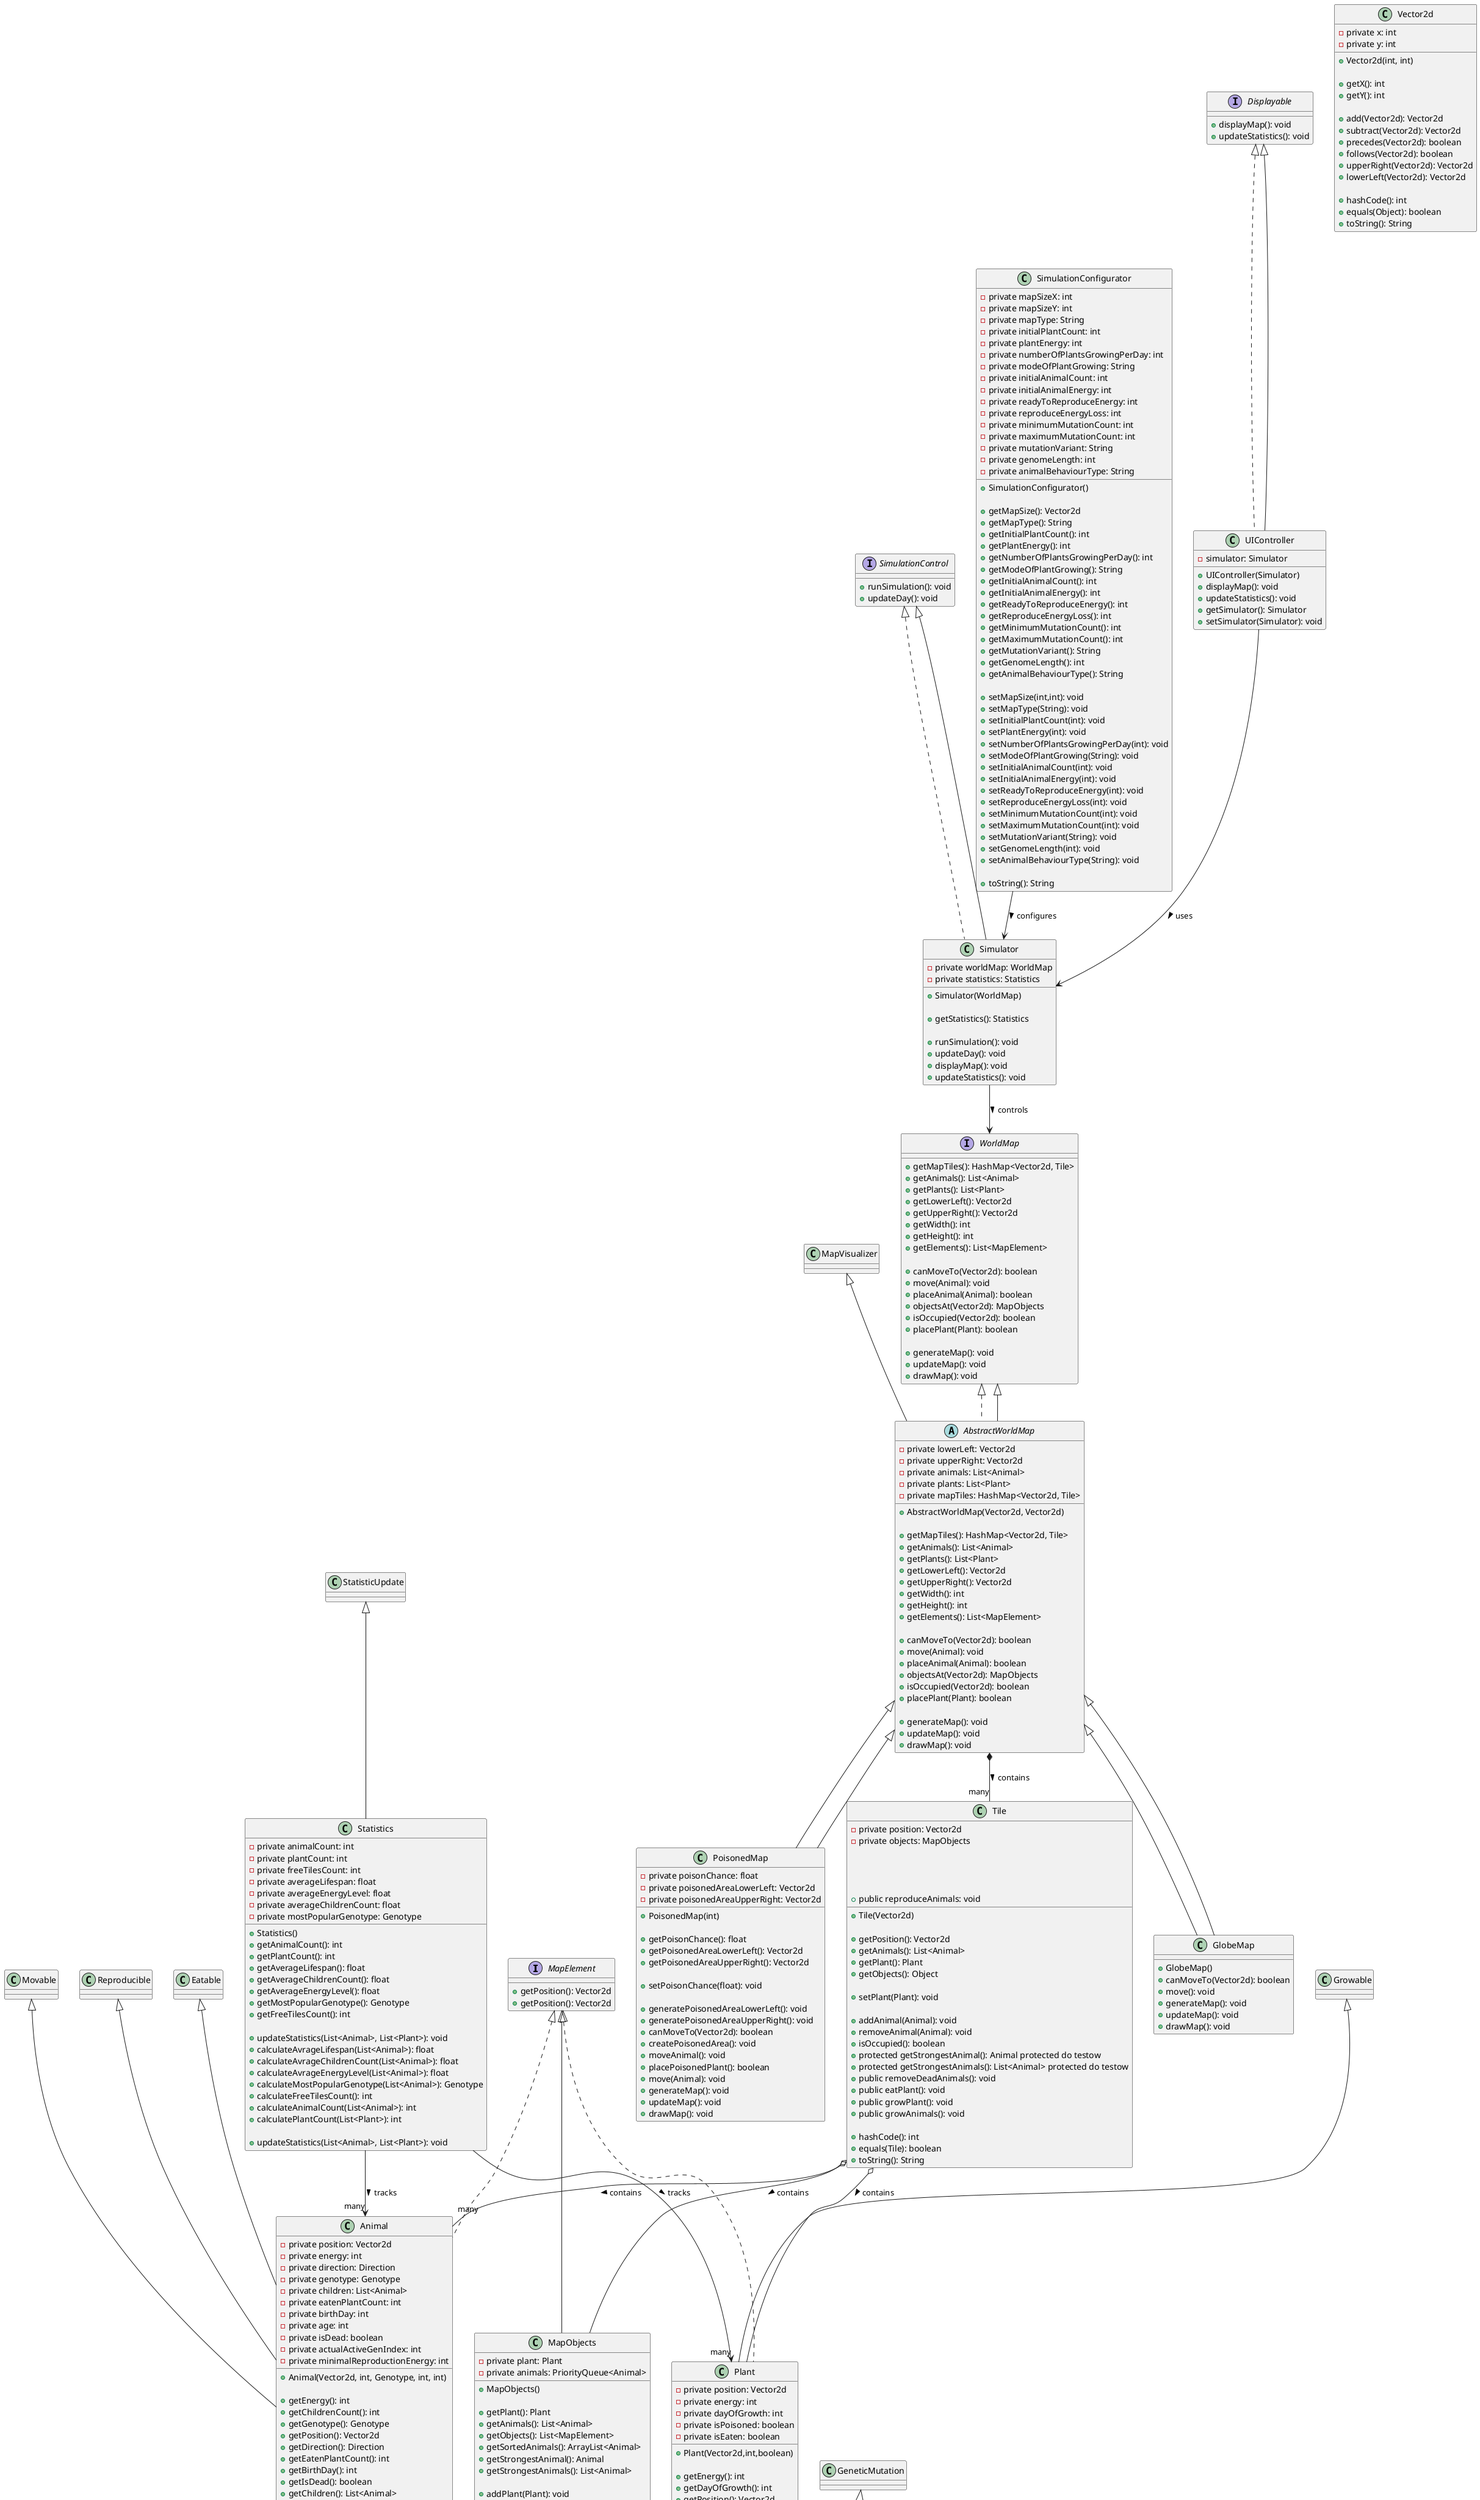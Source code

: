 @startuml

interface MapElement {
    + getPosition(): Vector2d
}

interface SimulationControl {
    + runSimulation(): void
    + updateDay(): void
}

interface Displayable {
    + displayMap(): void
    + updateStatistics(): void
}

interface MapElement {
    + getPosition(): Vector2d
}

interface WorldMap {
    + getMapTiles(): HashMap<Vector2d, Tile>
    + getAnimals(): List<Animal>
    + getPlants(): List<Plant>
    + getLowerLeft(): Vector2d
    + getUpperRight(): Vector2d
    + getWidth(): int
    + getHeight(): int
    + getElements(): List<MapElement>

    + canMoveTo(Vector2d): boolean
    + move(Animal): void
    + placeAnimal(Animal): boolean
    + objectsAt(Vector2d): MapObjects
    + isOccupied(Vector2d): boolean
    + placePlant(Plant): boolean

    + generateMap(): void
    + updateMap(): void
    + drawMap(): void
}

enum Direction {
    NORTH, NORTHEAST, EAST, SOUTHEAST, SOUTH, SOUTHWEST, WEST, NORTHWEST
    + getRandomDirection(): Direction
    + getDirectionName(int): Direction
    + getDirectionIndex(Direction): int
    + toUnitVector(): Vector2d
}

class Vector2d {
    - private x: int
    - private y: int

    + Vector2d(int, int)

    + getX(): int
    + getY(): int

    + add(Vector2d): Vector2d
    + subtract(Vector2d): Vector2d
    + precedes(Vector2d): boolean
    + follows(Vector2d): boolean
    + upperRight(Vector2d): Vector2d
    + lowerLeft(Vector2d): Vector2d

    + hashCode(): int
    + equals(Object): boolean
    + toString(): String
}

class MapObjects{
    - private plant: Plant
    - private animals: PriorityQueue<Animal>

    + MapObjects()

    + getPlant(): Plant
    + getAnimals(): List<Animal>
    + getObjects(): List<MapElement>
    + getSortedAnimals(): ArrayList<Animal>
    + getStrongestAnimal(): Animal
    + getStrongestAnimals(): List<Animal>

    + addPlant(Plant): void
    + removePlant(): void
    + addAnimal(Animal): void
    + removeAnimal(Animal): void
    + removeDeadAnimals(): void
    + isOccupied(): boolean

    +growPlant(): void
    +growAnimals(): void

    + toString(): String
}

class Genotype {
    - private genes: List<Integer>

    + Genotype(List<Integer>)

    + getGenes(): List<Integer>
    + getGenomeLength(): int
    + getGene(int): int

    + mutate(): void
    + mixGenotypes(): Genotype

    + hashCode(): int
    + equals(Object): boolean
    + toString(): String
}

' Klasa reprezentująca zwierzę'
class Animal implements MapElement {
    - private position: Vector2d
    - private energy: int
    - private direction: Direction
    - private genotype: Genotype
    - private children: List<Animal>
    - private eatenPlantCount: int
    - private birthDay: int
    - private age: int
    - private isDead: boolean
    - private actualActiveGenIndex: int
    - private minimalReproductionEnergy: int

    + Animal(Vector2d, int, Genotype, int, int)

    + getEnergy(): int
    + getChildrenCount(): int
    + getGenotype(): Genotype
    + getPosition(): Vector2d
    + getDirection(): Direction
    + getEatenPlantCount(): int
    + getBirthDay(): int
    + getIsDead(): boolean
    + getChildren(): List<Animal>
    + getDescendantCount(): int
    + getAge(): int
    + getActualActiveGenIndex(): int
    + getMinimalReproductionEnergy(): int
    + getNextGene(): int

    + setActiveGenIndex(int): void
    + setEnergy(int): void

    + canReproduce(): boolean
    + move(Direction, Vector2d): void
    + eat(Plant): void
    + addChild(Animal): void
    + reproduce(Animal, int, int): Animal
    + die(): void
    + grow(): void

    + hashCode(): int
    + equals(Object): boolean
    + toString(): String
}

' Klasa reprezentująca roślinę
class Plant implements MapElement {
    - private position: Vector2d
    - private energy: int
    - private dayOfGrowth: int
    - private isPoisoned: boolean
    - private isEaten: boolean

    + Plant(Vector2d,int,boolean)

    + getEnergy(): int
    + getDayOfGrowth(): int
    + getPosition(): Vector2d
    + getIsPoisoned(): boolean
    + getIsEaten(): boolean

    + setIsEaten(): void
    + grow(): void

    + toString(): String
}

' Klasa reprezentująca pojedyncze pole na mapie'
class Tile {
    - private position: Vector2d
    - private objects: MapObjects

    'konstruktor przyjmuje pozycje'
    + Tile(Vector2d)

    + getPosition(): Vector2d
    + getAnimals(): List<Animal>
    + getPlant(): Plant
    + getObjects(): Object

    + setPlant(Plant): void

    + addAnimal(Animal): void
    + removeAnimal(Animal): void
    + isOccupied(): boolean
    + protected getStrongestAnimal(): Animal protected do testow
    + protected getStrongestAnimals(): List<Animal> protected do testow
    + public removeDeadAnimals(): void
    + public eatPlant(): void
    + public reproduceAnimals: void
    + public growPlant(): void
    + public growAnimals(): void

    + hashCode(): int
    + equals(Tile): boolean
    + toString(): String
}


' Klasa abstrakcyjna reprezentująca mapę świata gry
abstract class AbstractWorldMap implements WorldMap{
    - private lowerLeft: Vector2d
    - private upperRight: Vector2d
    - private animals: List<Animal>
    - private plants: List<Plant>
    - private mapTiles: HashMap<Vector2d, Tile>

    'konstruktor przyjmuje pozycje lewego dolnego i prawego górnego rogu mapy'
    + AbstractWorldMap(Vector2d, Vector2d)

    + getMapTiles(): HashMap<Vector2d, Tile>
    + getAnimals(): List<Animal>
    + getPlants(): List<Plant>
    + getLowerLeft(): Vector2d
    + getUpperRight(): Vector2d
    + getWidth(): int
    + getHeight(): int
    + getElements(): List<MapElement>

    + canMoveTo(Vector2d): boolean
    + move(Animal): void
    + placeAnimal(Animal): boolean
    + objectsAt(Vector2d): MapObjects
    + isOccupied(Vector2d): boolean
    + placePlant(Plant): boolean

    + generateMap(): void
    + updateMap(): void
    + drawMap(): void
}


' Klasa reprezentująca mapę świata gry w ksztalcie walca
class GlobeMap extends AbstractWorldMap {
    + GlobeMap()
    + canMoveTo(Vector2d): boolean
    + move(): void
    + generateMap(): void
    + updateMap(): void
    + drawMap(): void
}

' Klasa reprezentująca mapę świata gry z zatrutymi owocami
class PoisonedMap extends AbstractWorldMap {
    - private poisonChance: float
    - private poisonedAreaLowerLeft: Vector2d
    - private poisonedAreaUpperRight: Vector2d

    'konstrukor przyjmuje rozmiar zatrutego fragmentu mapy'
    + PoisonedMap(int)

    + getPoisonChance(): float
    + getPoisonedAreaLowerLeft(): Vector2d
    + getPoisonedAreaUpperRight(): Vector2d

    + setPoisonChance(float): void

    + generatePoisonedAreaLowerLeft(): void
    + generatePoisonedAreaUpperRight(): void
    + canMoveTo(Vector2d): boolean
    + createPoisonedArea(): void
    + moveAnimal(): void
    + placePoisonedPlant(): boolean
    + move(Animal): void
    + generateMap(): void
    + updateMap(): void
    + drawMap(): void
}

' Klasa do przechowywania statystyk symulacji
class Statistics{
    - private animalCount: int
    - private plantCount: int
    - private freeTilesCount: int
    - private averageLifespan: float
    - private averageEnergyLevel: float
    - private averageChildrenCount: float
    - private mostPopularGenotype: Genotype

    + Statistics()
    + getAnimalCount(): int
    + getPlantCount(): int
    + getAverageLifespan(): float
    + getAverageChildrenCount(): float
    + getAverageEnergyLevel(): float
    + getMostPopularGenotype(): Genotype
    + getFreeTilesCount(): int

    + updateStatistics(List<Animal>, List<Plant>): void
    + calculateAvrageLifespan(List<Animal>): float
    + calculateAvrageChildrenCount(List<Animal>): float
    + calculateAvrageEnergyLevel(List<Animal>): float
    + calculateMostPopularGenotype(List<Animal>): Genotype
    + calculateFreeTilesCount(): int
    + calculateAnimalCount(List<Animal>): int
    + calculatePlantCount(List<Plant>): int

    + updateStatistics(List<Animal>, List<Plant>): void
}


' Klasa symulatora zarządzająca symulacją
class Simulator implements SimulationControl {
    - private worldMap: WorldMap
    - private statistics: Statistics

    + Simulator(WorldMap)

    + getStatistics(): Statistics

    + runSimulation(): void
    + updateDay(): void
    + displayMap(): void
    + updateStatistics(): void
}

' Klasa do konfiguracji symulacji
class SimulationConfigurator {
    - private mapSizeX: int
    - private mapSizeY: int
    - private mapType: String
    - private initialPlantCount: int
    - private plantEnergy: int
    - private numberOfPlantsGrowingPerDay: int
    - private modeOfPlantGrowing: String
    - private initialAnimalCount: int
    - private initialAnimalEnergy: int
    - private readyToReproduceEnergy: int
    - private reproduceEnergyLoss: int
    - private minimumMutationCount: int
    - private maximumMutationCount: int
    - private mutationVariant: String
    - private genomeLength: int
    - private animalBehaviourType: String

    + SimulationConfigurator()

    + getMapSize(): Vector2d
    + getMapType(): String
    + getInitialPlantCount(): int
    + getPlantEnergy(): int
    + getNumberOfPlantsGrowingPerDay(): int
    + getModeOfPlantGrowing(): String
    + getInitialAnimalCount(): int
    + getInitialAnimalEnergy(): int
    + getReadyToReproduceEnergy(): int
    + getReproduceEnergyLoss(): int
    + getMinimumMutationCount(): int
    + getMaximumMutationCount(): int
    + getMutationVariant(): String
    + getGenomeLength(): int
    + getAnimalBehaviourType(): String

    + setMapSize(int,int): void
    + setMapType(String): void
    + setInitialPlantCount(int): void
    + setPlantEnergy(int): void
    + setNumberOfPlantsGrowingPerDay(int): void
    + setModeOfPlantGrowing(String): void
    + setInitialAnimalCount(int): void
    + setInitialAnimalEnergy(int): void
    + setReadyToReproduceEnergy(int): void
    + setReproduceEnergyLoss(int): void
    + setMinimumMutationCount(int): void
    + setMaximumMutationCount(int): void
    + setMutationVariant(String): void
    + setGenomeLength(int): void
    + setAnimalBehaviourType(String): void

    + toString(): String
}

' Kontroler UI TUTAJ NIE UMIEM NIC
class UIController implements Displayable {
    - simulator: Simulator

    + UIController(Simulator)
    + displayMap(): void
    + updateStatistics(): void
    + getSimulator(): Simulator
    + setSimulator(Simulator): void
}

AbstractWorldMap *-- "many" Tile : contains >
Tile o-- MapObjects : contains >
GlobeMap -up-|> AbstractWorldMap
PoisonedMap -up-|> AbstractWorldMap
Tile o-- "many" Animal : contains >
Tile o-- Plant : contains >
Animal --> Genotype : has >
Simulator --> WorldMap : controls >
UIController --> Simulator : uses >
Statistics --> "many" Animal : tracks >
Statistics --> "many" Plant : tracks >
SimulationConfigurator --> Simulator : configures >
Animal --> Direction : moves in >

Animal -up-|> Movable
Animal -up-|> Eatable
Animal -up-|> Reproducible
Plant -up-|> Growable
Simulator -up-|> SimulationControl
UIController -up-|> Displayable
Statistics -up-|> StatisticUpdate
Genotype -up-|> GeneticMutation
AbstractWorldMap -up-|> WorldMap
AbstractWorldMap -up-|> MapVisualizer
MapObjects -up-|> MapElement
@enduml